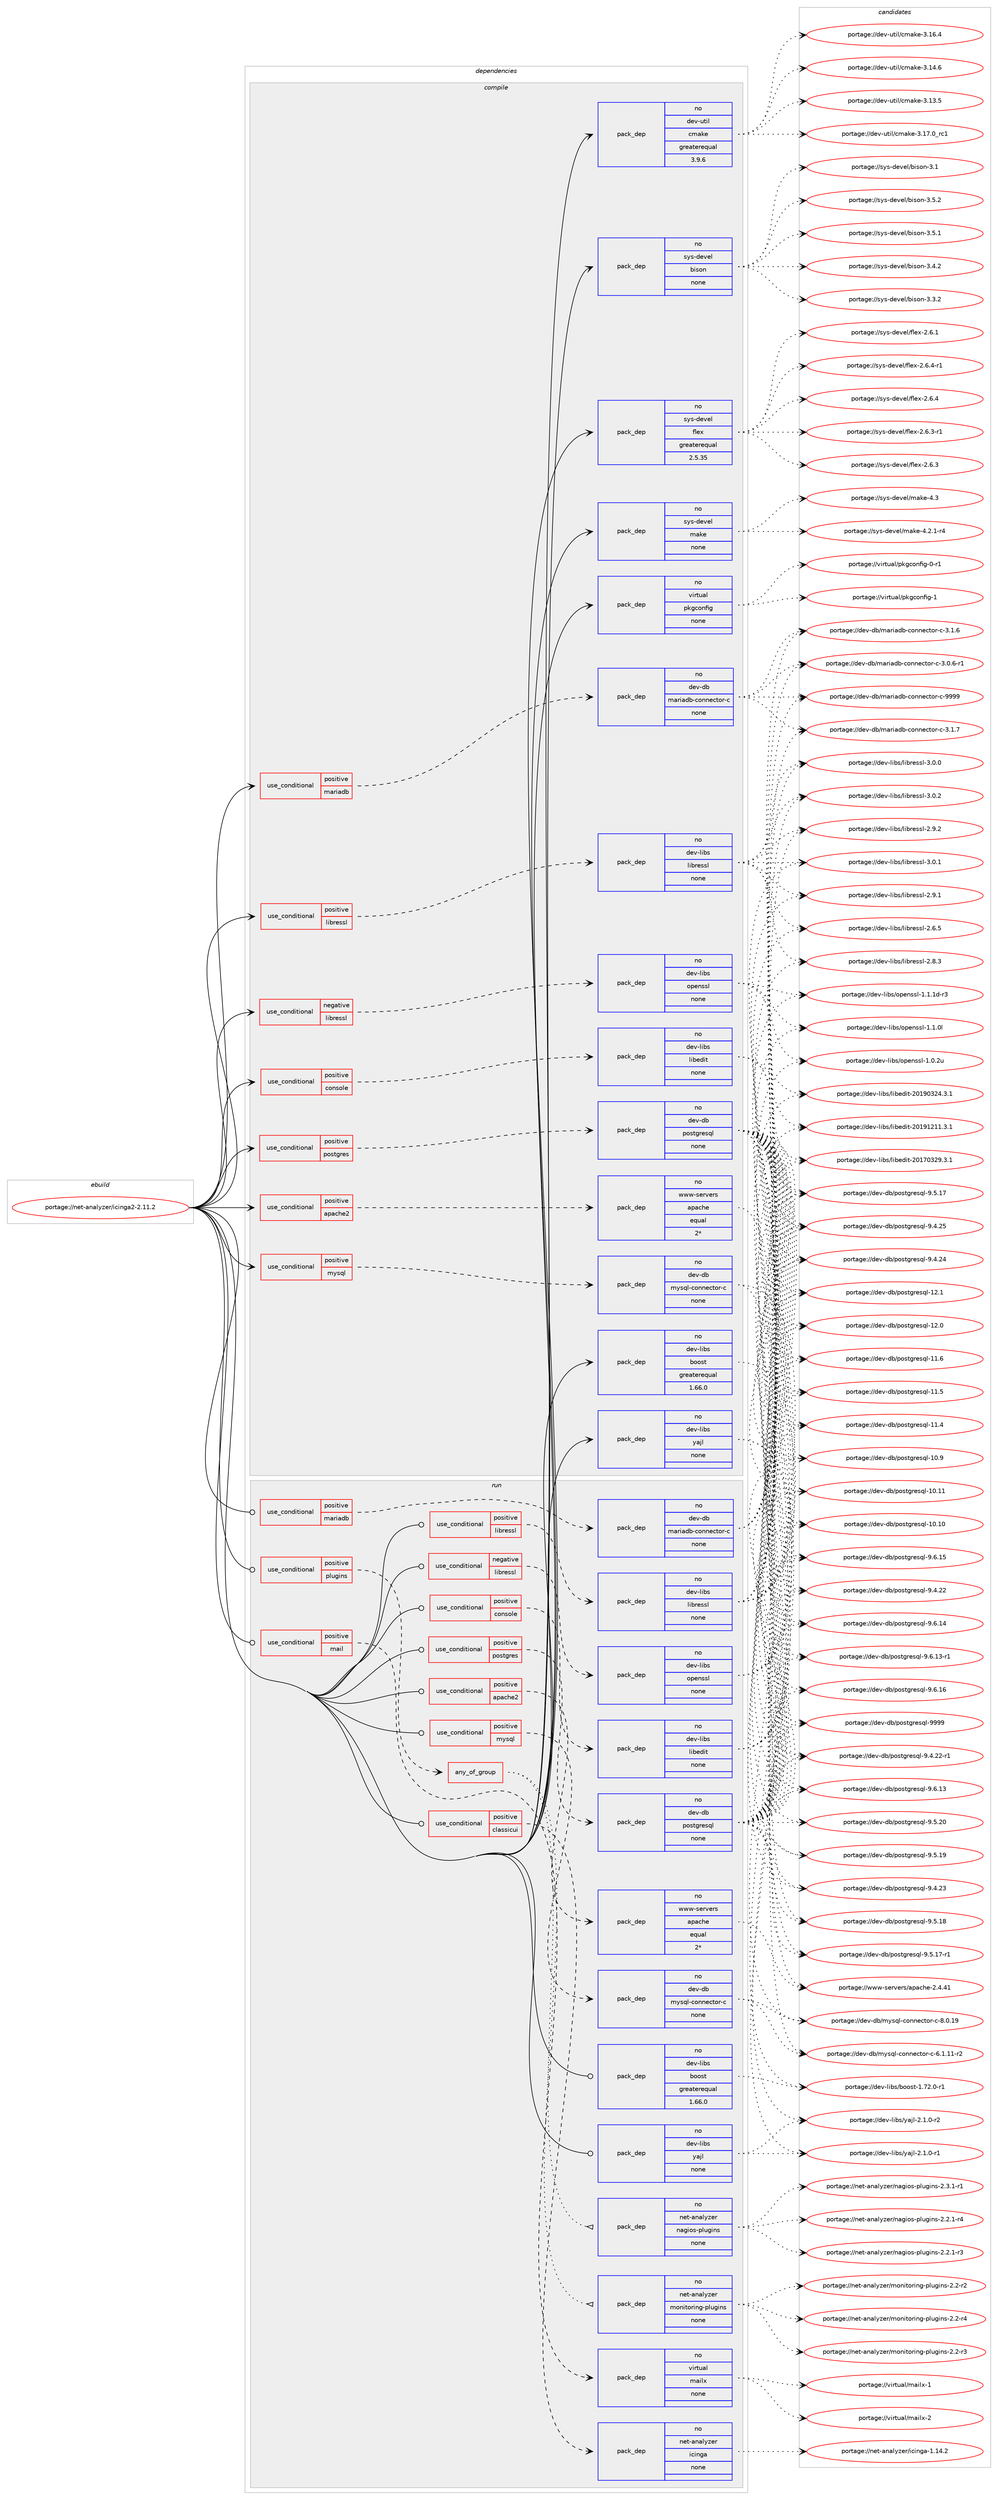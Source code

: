 digraph prolog {

# *************
# Graph options
# *************

newrank=true;
concentrate=true;
compound=true;
graph [rankdir=LR,fontname=Helvetica,fontsize=10,ranksep=1.5];#, ranksep=2.5, nodesep=0.2];
edge  [arrowhead=vee];
node  [fontname=Helvetica,fontsize=10];

# **********
# The ebuild
# **********

subgraph cluster_leftcol {
color=gray;
rank=same;
label=<<i>ebuild</i>>;
id [label="portage://net-analyzer/icinga2-2.11.2", color=red, width=4, href="../net-analyzer/icinga2-2.11.2.svg"];
}

# ****************
# The dependencies
# ****************

subgraph cluster_midcol {
color=gray;
label=<<i>dependencies</i>>;
subgraph cluster_compile {
fillcolor="#eeeeee";
style=filled;
label=<<i>compile</i>>;
subgraph cond36940 {
dependency163837 [label=<<TABLE BORDER="0" CELLBORDER="1" CELLSPACING="0" CELLPADDING="4"><TR><TD ROWSPAN="3" CELLPADDING="10">use_conditional</TD></TR><TR><TD>negative</TD></TR><TR><TD>libressl</TD></TR></TABLE>>, shape=none, color=red];
subgraph pack124259 {
dependency163838 [label=<<TABLE BORDER="0" CELLBORDER="1" CELLSPACING="0" CELLPADDING="4" WIDTH="220"><TR><TD ROWSPAN="6" CELLPADDING="30">pack_dep</TD></TR><TR><TD WIDTH="110">no</TD></TR><TR><TD>dev-libs</TD></TR><TR><TD>openssl</TD></TR><TR><TD>none</TD></TR><TR><TD></TD></TR></TABLE>>, shape=none, color=blue];
}
dependency163837:e -> dependency163838:w [weight=20,style="dashed",arrowhead="vee"];
}
id:e -> dependency163837:w [weight=20,style="solid",arrowhead="vee"];
subgraph cond36941 {
dependency163839 [label=<<TABLE BORDER="0" CELLBORDER="1" CELLSPACING="0" CELLPADDING="4"><TR><TD ROWSPAN="3" CELLPADDING="10">use_conditional</TD></TR><TR><TD>positive</TD></TR><TR><TD>apache2</TD></TR></TABLE>>, shape=none, color=red];
subgraph pack124260 {
dependency163840 [label=<<TABLE BORDER="0" CELLBORDER="1" CELLSPACING="0" CELLPADDING="4" WIDTH="220"><TR><TD ROWSPAN="6" CELLPADDING="30">pack_dep</TD></TR><TR><TD WIDTH="110">no</TD></TR><TR><TD>www-servers</TD></TR><TR><TD>apache</TD></TR><TR><TD>equal</TD></TR><TR><TD>2*</TD></TR></TABLE>>, shape=none, color=blue];
}
dependency163839:e -> dependency163840:w [weight=20,style="dashed",arrowhead="vee"];
}
id:e -> dependency163839:w [weight=20,style="solid",arrowhead="vee"];
subgraph cond36942 {
dependency163841 [label=<<TABLE BORDER="0" CELLBORDER="1" CELLSPACING="0" CELLPADDING="4"><TR><TD ROWSPAN="3" CELLPADDING="10">use_conditional</TD></TR><TR><TD>positive</TD></TR><TR><TD>console</TD></TR></TABLE>>, shape=none, color=red];
subgraph pack124261 {
dependency163842 [label=<<TABLE BORDER="0" CELLBORDER="1" CELLSPACING="0" CELLPADDING="4" WIDTH="220"><TR><TD ROWSPAN="6" CELLPADDING="30">pack_dep</TD></TR><TR><TD WIDTH="110">no</TD></TR><TR><TD>dev-libs</TD></TR><TR><TD>libedit</TD></TR><TR><TD>none</TD></TR><TR><TD></TD></TR></TABLE>>, shape=none, color=blue];
}
dependency163841:e -> dependency163842:w [weight=20,style="dashed",arrowhead="vee"];
}
id:e -> dependency163841:w [weight=20,style="solid",arrowhead="vee"];
subgraph cond36943 {
dependency163843 [label=<<TABLE BORDER="0" CELLBORDER="1" CELLSPACING="0" CELLPADDING="4"><TR><TD ROWSPAN="3" CELLPADDING="10">use_conditional</TD></TR><TR><TD>positive</TD></TR><TR><TD>libressl</TD></TR></TABLE>>, shape=none, color=red];
subgraph pack124262 {
dependency163844 [label=<<TABLE BORDER="0" CELLBORDER="1" CELLSPACING="0" CELLPADDING="4" WIDTH="220"><TR><TD ROWSPAN="6" CELLPADDING="30">pack_dep</TD></TR><TR><TD WIDTH="110">no</TD></TR><TR><TD>dev-libs</TD></TR><TR><TD>libressl</TD></TR><TR><TD>none</TD></TR><TR><TD></TD></TR></TABLE>>, shape=none, color=blue];
}
dependency163843:e -> dependency163844:w [weight=20,style="dashed",arrowhead="vee"];
}
id:e -> dependency163843:w [weight=20,style="solid",arrowhead="vee"];
subgraph cond36944 {
dependency163845 [label=<<TABLE BORDER="0" CELLBORDER="1" CELLSPACING="0" CELLPADDING="4"><TR><TD ROWSPAN="3" CELLPADDING="10">use_conditional</TD></TR><TR><TD>positive</TD></TR><TR><TD>mariadb</TD></TR></TABLE>>, shape=none, color=red];
subgraph pack124263 {
dependency163846 [label=<<TABLE BORDER="0" CELLBORDER="1" CELLSPACING="0" CELLPADDING="4" WIDTH="220"><TR><TD ROWSPAN="6" CELLPADDING="30">pack_dep</TD></TR><TR><TD WIDTH="110">no</TD></TR><TR><TD>dev-db</TD></TR><TR><TD>mariadb-connector-c</TD></TR><TR><TD>none</TD></TR><TR><TD></TD></TR></TABLE>>, shape=none, color=blue];
}
dependency163845:e -> dependency163846:w [weight=20,style="dashed",arrowhead="vee"];
}
id:e -> dependency163845:w [weight=20,style="solid",arrowhead="vee"];
subgraph cond36945 {
dependency163847 [label=<<TABLE BORDER="0" CELLBORDER="1" CELLSPACING="0" CELLPADDING="4"><TR><TD ROWSPAN="3" CELLPADDING="10">use_conditional</TD></TR><TR><TD>positive</TD></TR><TR><TD>mysql</TD></TR></TABLE>>, shape=none, color=red];
subgraph pack124264 {
dependency163848 [label=<<TABLE BORDER="0" CELLBORDER="1" CELLSPACING="0" CELLPADDING="4" WIDTH="220"><TR><TD ROWSPAN="6" CELLPADDING="30">pack_dep</TD></TR><TR><TD WIDTH="110">no</TD></TR><TR><TD>dev-db</TD></TR><TR><TD>mysql-connector-c</TD></TR><TR><TD>none</TD></TR><TR><TD></TD></TR></TABLE>>, shape=none, color=blue];
}
dependency163847:e -> dependency163848:w [weight=20,style="dashed",arrowhead="vee"];
}
id:e -> dependency163847:w [weight=20,style="solid",arrowhead="vee"];
subgraph cond36946 {
dependency163849 [label=<<TABLE BORDER="0" CELLBORDER="1" CELLSPACING="0" CELLPADDING="4"><TR><TD ROWSPAN="3" CELLPADDING="10">use_conditional</TD></TR><TR><TD>positive</TD></TR><TR><TD>postgres</TD></TR></TABLE>>, shape=none, color=red];
subgraph pack124265 {
dependency163850 [label=<<TABLE BORDER="0" CELLBORDER="1" CELLSPACING="0" CELLPADDING="4" WIDTH="220"><TR><TD ROWSPAN="6" CELLPADDING="30">pack_dep</TD></TR><TR><TD WIDTH="110">no</TD></TR><TR><TD>dev-db</TD></TR><TR><TD>postgresql</TD></TR><TR><TD>none</TD></TR><TR><TD></TD></TR></TABLE>>, shape=none, color=blue];
}
dependency163849:e -> dependency163850:w [weight=20,style="dashed",arrowhead="vee"];
}
id:e -> dependency163849:w [weight=20,style="solid",arrowhead="vee"];
subgraph pack124266 {
dependency163851 [label=<<TABLE BORDER="0" CELLBORDER="1" CELLSPACING="0" CELLPADDING="4" WIDTH="220"><TR><TD ROWSPAN="6" CELLPADDING="30">pack_dep</TD></TR><TR><TD WIDTH="110">no</TD></TR><TR><TD>dev-libs</TD></TR><TR><TD>boost</TD></TR><TR><TD>greaterequal</TD></TR><TR><TD>1.66.0</TD></TR></TABLE>>, shape=none, color=blue];
}
id:e -> dependency163851:w [weight=20,style="solid",arrowhead="vee"];
subgraph pack124267 {
dependency163852 [label=<<TABLE BORDER="0" CELLBORDER="1" CELLSPACING="0" CELLPADDING="4" WIDTH="220"><TR><TD ROWSPAN="6" CELLPADDING="30">pack_dep</TD></TR><TR><TD WIDTH="110">no</TD></TR><TR><TD>dev-libs</TD></TR><TR><TD>yajl</TD></TR><TR><TD>none</TD></TR><TR><TD></TD></TR></TABLE>>, shape=none, color=blue];
}
id:e -> dependency163852:w [weight=20,style="solid",arrowhead="vee"];
subgraph pack124268 {
dependency163853 [label=<<TABLE BORDER="0" CELLBORDER="1" CELLSPACING="0" CELLPADDING="4" WIDTH="220"><TR><TD ROWSPAN="6" CELLPADDING="30">pack_dep</TD></TR><TR><TD WIDTH="110">no</TD></TR><TR><TD>dev-util</TD></TR><TR><TD>cmake</TD></TR><TR><TD>greaterequal</TD></TR><TR><TD>3.9.6</TD></TR></TABLE>>, shape=none, color=blue];
}
id:e -> dependency163853:w [weight=20,style="solid",arrowhead="vee"];
subgraph pack124269 {
dependency163854 [label=<<TABLE BORDER="0" CELLBORDER="1" CELLSPACING="0" CELLPADDING="4" WIDTH="220"><TR><TD ROWSPAN="6" CELLPADDING="30">pack_dep</TD></TR><TR><TD WIDTH="110">no</TD></TR><TR><TD>sys-devel</TD></TR><TR><TD>bison</TD></TR><TR><TD>none</TD></TR><TR><TD></TD></TR></TABLE>>, shape=none, color=blue];
}
id:e -> dependency163854:w [weight=20,style="solid",arrowhead="vee"];
subgraph pack124270 {
dependency163855 [label=<<TABLE BORDER="0" CELLBORDER="1" CELLSPACING="0" CELLPADDING="4" WIDTH="220"><TR><TD ROWSPAN="6" CELLPADDING="30">pack_dep</TD></TR><TR><TD WIDTH="110">no</TD></TR><TR><TD>sys-devel</TD></TR><TR><TD>flex</TD></TR><TR><TD>greaterequal</TD></TR><TR><TD>2.5.35</TD></TR></TABLE>>, shape=none, color=blue];
}
id:e -> dependency163855:w [weight=20,style="solid",arrowhead="vee"];
subgraph pack124271 {
dependency163856 [label=<<TABLE BORDER="0" CELLBORDER="1" CELLSPACING="0" CELLPADDING="4" WIDTH="220"><TR><TD ROWSPAN="6" CELLPADDING="30">pack_dep</TD></TR><TR><TD WIDTH="110">no</TD></TR><TR><TD>sys-devel</TD></TR><TR><TD>make</TD></TR><TR><TD>none</TD></TR><TR><TD></TD></TR></TABLE>>, shape=none, color=blue];
}
id:e -> dependency163856:w [weight=20,style="solid",arrowhead="vee"];
subgraph pack124272 {
dependency163857 [label=<<TABLE BORDER="0" CELLBORDER="1" CELLSPACING="0" CELLPADDING="4" WIDTH="220"><TR><TD ROWSPAN="6" CELLPADDING="30">pack_dep</TD></TR><TR><TD WIDTH="110">no</TD></TR><TR><TD>virtual</TD></TR><TR><TD>pkgconfig</TD></TR><TR><TD>none</TD></TR><TR><TD></TD></TR></TABLE>>, shape=none, color=blue];
}
id:e -> dependency163857:w [weight=20,style="solid",arrowhead="vee"];
}
subgraph cluster_compileandrun {
fillcolor="#eeeeee";
style=filled;
label=<<i>compile and run</i>>;
}
subgraph cluster_run {
fillcolor="#eeeeee";
style=filled;
label=<<i>run</i>>;
subgraph cond36947 {
dependency163858 [label=<<TABLE BORDER="0" CELLBORDER="1" CELLSPACING="0" CELLPADDING="4"><TR><TD ROWSPAN="3" CELLPADDING="10">use_conditional</TD></TR><TR><TD>negative</TD></TR><TR><TD>libressl</TD></TR></TABLE>>, shape=none, color=red];
subgraph pack124273 {
dependency163859 [label=<<TABLE BORDER="0" CELLBORDER="1" CELLSPACING="0" CELLPADDING="4" WIDTH="220"><TR><TD ROWSPAN="6" CELLPADDING="30">pack_dep</TD></TR><TR><TD WIDTH="110">no</TD></TR><TR><TD>dev-libs</TD></TR><TR><TD>openssl</TD></TR><TR><TD>none</TD></TR><TR><TD></TD></TR></TABLE>>, shape=none, color=blue];
}
dependency163858:e -> dependency163859:w [weight=20,style="dashed",arrowhead="vee"];
}
id:e -> dependency163858:w [weight=20,style="solid",arrowhead="odot"];
subgraph cond36948 {
dependency163860 [label=<<TABLE BORDER="0" CELLBORDER="1" CELLSPACING="0" CELLPADDING="4"><TR><TD ROWSPAN="3" CELLPADDING="10">use_conditional</TD></TR><TR><TD>positive</TD></TR><TR><TD>apache2</TD></TR></TABLE>>, shape=none, color=red];
subgraph pack124274 {
dependency163861 [label=<<TABLE BORDER="0" CELLBORDER="1" CELLSPACING="0" CELLPADDING="4" WIDTH="220"><TR><TD ROWSPAN="6" CELLPADDING="30">pack_dep</TD></TR><TR><TD WIDTH="110">no</TD></TR><TR><TD>www-servers</TD></TR><TR><TD>apache</TD></TR><TR><TD>equal</TD></TR><TR><TD>2*</TD></TR></TABLE>>, shape=none, color=blue];
}
dependency163860:e -> dependency163861:w [weight=20,style="dashed",arrowhead="vee"];
}
id:e -> dependency163860:w [weight=20,style="solid",arrowhead="odot"];
subgraph cond36949 {
dependency163862 [label=<<TABLE BORDER="0" CELLBORDER="1" CELLSPACING="0" CELLPADDING="4"><TR><TD ROWSPAN="3" CELLPADDING="10">use_conditional</TD></TR><TR><TD>positive</TD></TR><TR><TD>classicui</TD></TR></TABLE>>, shape=none, color=red];
subgraph pack124275 {
dependency163863 [label=<<TABLE BORDER="0" CELLBORDER="1" CELLSPACING="0" CELLPADDING="4" WIDTH="220"><TR><TD ROWSPAN="6" CELLPADDING="30">pack_dep</TD></TR><TR><TD WIDTH="110">no</TD></TR><TR><TD>net-analyzer</TD></TR><TR><TD>icinga</TD></TR><TR><TD>none</TD></TR><TR><TD></TD></TR></TABLE>>, shape=none, color=blue];
}
dependency163862:e -> dependency163863:w [weight=20,style="dashed",arrowhead="vee"];
}
id:e -> dependency163862:w [weight=20,style="solid",arrowhead="odot"];
subgraph cond36950 {
dependency163864 [label=<<TABLE BORDER="0" CELLBORDER="1" CELLSPACING="0" CELLPADDING="4"><TR><TD ROWSPAN="3" CELLPADDING="10">use_conditional</TD></TR><TR><TD>positive</TD></TR><TR><TD>console</TD></TR></TABLE>>, shape=none, color=red];
subgraph pack124276 {
dependency163865 [label=<<TABLE BORDER="0" CELLBORDER="1" CELLSPACING="0" CELLPADDING="4" WIDTH="220"><TR><TD ROWSPAN="6" CELLPADDING="30">pack_dep</TD></TR><TR><TD WIDTH="110">no</TD></TR><TR><TD>dev-libs</TD></TR><TR><TD>libedit</TD></TR><TR><TD>none</TD></TR><TR><TD></TD></TR></TABLE>>, shape=none, color=blue];
}
dependency163864:e -> dependency163865:w [weight=20,style="dashed",arrowhead="vee"];
}
id:e -> dependency163864:w [weight=20,style="solid",arrowhead="odot"];
subgraph cond36951 {
dependency163866 [label=<<TABLE BORDER="0" CELLBORDER="1" CELLSPACING="0" CELLPADDING="4"><TR><TD ROWSPAN="3" CELLPADDING="10">use_conditional</TD></TR><TR><TD>positive</TD></TR><TR><TD>libressl</TD></TR></TABLE>>, shape=none, color=red];
subgraph pack124277 {
dependency163867 [label=<<TABLE BORDER="0" CELLBORDER="1" CELLSPACING="0" CELLPADDING="4" WIDTH="220"><TR><TD ROWSPAN="6" CELLPADDING="30">pack_dep</TD></TR><TR><TD WIDTH="110">no</TD></TR><TR><TD>dev-libs</TD></TR><TR><TD>libressl</TD></TR><TR><TD>none</TD></TR><TR><TD></TD></TR></TABLE>>, shape=none, color=blue];
}
dependency163866:e -> dependency163867:w [weight=20,style="dashed",arrowhead="vee"];
}
id:e -> dependency163866:w [weight=20,style="solid",arrowhead="odot"];
subgraph cond36952 {
dependency163868 [label=<<TABLE BORDER="0" CELLBORDER="1" CELLSPACING="0" CELLPADDING="4"><TR><TD ROWSPAN="3" CELLPADDING="10">use_conditional</TD></TR><TR><TD>positive</TD></TR><TR><TD>mail</TD></TR></TABLE>>, shape=none, color=red];
subgraph pack124278 {
dependency163869 [label=<<TABLE BORDER="0" CELLBORDER="1" CELLSPACING="0" CELLPADDING="4" WIDTH="220"><TR><TD ROWSPAN="6" CELLPADDING="30">pack_dep</TD></TR><TR><TD WIDTH="110">no</TD></TR><TR><TD>virtual</TD></TR><TR><TD>mailx</TD></TR><TR><TD>none</TD></TR><TR><TD></TD></TR></TABLE>>, shape=none, color=blue];
}
dependency163868:e -> dependency163869:w [weight=20,style="dashed",arrowhead="vee"];
}
id:e -> dependency163868:w [weight=20,style="solid",arrowhead="odot"];
subgraph cond36953 {
dependency163870 [label=<<TABLE BORDER="0" CELLBORDER="1" CELLSPACING="0" CELLPADDING="4"><TR><TD ROWSPAN="3" CELLPADDING="10">use_conditional</TD></TR><TR><TD>positive</TD></TR><TR><TD>mariadb</TD></TR></TABLE>>, shape=none, color=red];
subgraph pack124279 {
dependency163871 [label=<<TABLE BORDER="0" CELLBORDER="1" CELLSPACING="0" CELLPADDING="4" WIDTH="220"><TR><TD ROWSPAN="6" CELLPADDING="30">pack_dep</TD></TR><TR><TD WIDTH="110">no</TD></TR><TR><TD>dev-db</TD></TR><TR><TD>mariadb-connector-c</TD></TR><TR><TD>none</TD></TR><TR><TD></TD></TR></TABLE>>, shape=none, color=blue];
}
dependency163870:e -> dependency163871:w [weight=20,style="dashed",arrowhead="vee"];
}
id:e -> dependency163870:w [weight=20,style="solid",arrowhead="odot"];
subgraph cond36954 {
dependency163872 [label=<<TABLE BORDER="0" CELLBORDER="1" CELLSPACING="0" CELLPADDING="4"><TR><TD ROWSPAN="3" CELLPADDING="10">use_conditional</TD></TR><TR><TD>positive</TD></TR><TR><TD>mysql</TD></TR></TABLE>>, shape=none, color=red];
subgraph pack124280 {
dependency163873 [label=<<TABLE BORDER="0" CELLBORDER="1" CELLSPACING="0" CELLPADDING="4" WIDTH="220"><TR><TD ROWSPAN="6" CELLPADDING="30">pack_dep</TD></TR><TR><TD WIDTH="110">no</TD></TR><TR><TD>dev-db</TD></TR><TR><TD>mysql-connector-c</TD></TR><TR><TD>none</TD></TR><TR><TD></TD></TR></TABLE>>, shape=none, color=blue];
}
dependency163872:e -> dependency163873:w [weight=20,style="dashed",arrowhead="vee"];
}
id:e -> dependency163872:w [weight=20,style="solid",arrowhead="odot"];
subgraph cond36955 {
dependency163874 [label=<<TABLE BORDER="0" CELLBORDER="1" CELLSPACING="0" CELLPADDING="4"><TR><TD ROWSPAN="3" CELLPADDING="10">use_conditional</TD></TR><TR><TD>positive</TD></TR><TR><TD>plugins</TD></TR></TABLE>>, shape=none, color=red];
subgraph any2483 {
dependency163875 [label=<<TABLE BORDER="0" CELLBORDER="1" CELLSPACING="0" CELLPADDING="4"><TR><TD CELLPADDING="10">any_of_group</TD></TR></TABLE>>, shape=none, color=red];subgraph pack124281 {
dependency163876 [label=<<TABLE BORDER="0" CELLBORDER="1" CELLSPACING="0" CELLPADDING="4" WIDTH="220"><TR><TD ROWSPAN="6" CELLPADDING="30">pack_dep</TD></TR><TR><TD WIDTH="110">no</TD></TR><TR><TD>net-analyzer</TD></TR><TR><TD>monitoring-plugins</TD></TR><TR><TD>none</TD></TR><TR><TD></TD></TR></TABLE>>, shape=none, color=blue];
}
dependency163875:e -> dependency163876:w [weight=20,style="dotted",arrowhead="oinv"];
subgraph pack124282 {
dependency163877 [label=<<TABLE BORDER="0" CELLBORDER="1" CELLSPACING="0" CELLPADDING="4" WIDTH="220"><TR><TD ROWSPAN="6" CELLPADDING="30">pack_dep</TD></TR><TR><TD WIDTH="110">no</TD></TR><TR><TD>net-analyzer</TD></TR><TR><TD>nagios-plugins</TD></TR><TR><TD>none</TD></TR><TR><TD></TD></TR></TABLE>>, shape=none, color=blue];
}
dependency163875:e -> dependency163877:w [weight=20,style="dotted",arrowhead="oinv"];
}
dependency163874:e -> dependency163875:w [weight=20,style="dashed",arrowhead="vee"];
}
id:e -> dependency163874:w [weight=20,style="solid",arrowhead="odot"];
subgraph cond36956 {
dependency163878 [label=<<TABLE BORDER="0" CELLBORDER="1" CELLSPACING="0" CELLPADDING="4"><TR><TD ROWSPAN="3" CELLPADDING="10">use_conditional</TD></TR><TR><TD>positive</TD></TR><TR><TD>postgres</TD></TR></TABLE>>, shape=none, color=red];
subgraph pack124283 {
dependency163879 [label=<<TABLE BORDER="0" CELLBORDER="1" CELLSPACING="0" CELLPADDING="4" WIDTH="220"><TR><TD ROWSPAN="6" CELLPADDING="30">pack_dep</TD></TR><TR><TD WIDTH="110">no</TD></TR><TR><TD>dev-db</TD></TR><TR><TD>postgresql</TD></TR><TR><TD>none</TD></TR><TR><TD></TD></TR></TABLE>>, shape=none, color=blue];
}
dependency163878:e -> dependency163879:w [weight=20,style="dashed",arrowhead="vee"];
}
id:e -> dependency163878:w [weight=20,style="solid",arrowhead="odot"];
subgraph pack124284 {
dependency163880 [label=<<TABLE BORDER="0" CELLBORDER="1" CELLSPACING="0" CELLPADDING="4" WIDTH="220"><TR><TD ROWSPAN="6" CELLPADDING="30">pack_dep</TD></TR><TR><TD WIDTH="110">no</TD></TR><TR><TD>dev-libs</TD></TR><TR><TD>boost</TD></TR><TR><TD>greaterequal</TD></TR><TR><TD>1.66.0</TD></TR></TABLE>>, shape=none, color=blue];
}
id:e -> dependency163880:w [weight=20,style="solid",arrowhead="odot"];
subgraph pack124285 {
dependency163881 [label=<<TABLE BORDER="0" CELLBORDER="1" CELLSPACING="0" CELLPADDING="4" WIDTH="220"><TR><TD ROWSPAN="6" CELLPADDING="30">pack_dep</TD></TR><TR><TD WIDTH="110">no</TD></TR><TR><TD>dev-libs</TD></TR><TR><TD>yajl</TD></TR><TR><TD>none</TD></TR><TR><TD></TD></TR></TABLE>>, shape=none, color=blue];
}
id:e -> dependency163881:w [weight=20,style="solid",arrowhead="odot"];
}
}

# **************
# The candidates
# **************

subgraph cluster_choices {
rank=same;
color=gray;
label=<<i>candidates</i>>;

subgraph choice124259 {
color=black;
nodesep=1;
choice1001011184510810598115471111121011101151151084549464946491004511451 [label="portage://dev-libs/openssl-1.1.1d-r3", color=red, width=4,href="../dev-libs/openssl-1.1.1d-r3.svg"];
choice100101118451081059811547111112101110115115108454946494648108 [label="portage://dev-libs/openssl-1.1.0l", color=red, width=4,href="../dev-libs/openssl-1.1.0l.svg"];
choice100101118451081059811547111112101110115115108454946484650117 [label="portage://dev-libs/openssl-1.0.2u", color=red, width=4,href="../dev-libs/openssl-1.0.2u.svg"];
dependency163838:e -> choice1001011184510810598115471111121011101151151084549464946491004511451:w [style=dotted,weight="100"];
dependency163838:e -> choice100101118451081059811547111112101110115115108454946494648108:w [style=dotted,weight="100"];
dependency163838:e -> choice100101118451081059811547111112101110115115108454946484650117:w [style=dotted,weight="100"];
}
subgraph choice124260 {
color=black;
nodesep=1;
choice119119119451151011141181011141154797112979910410145504652465249 [label="portage://www-servers/apache-2.4.41", color=red, width=4,href="../www-servers/apache-2.4.41.svg"];
dependency163840:e -> choice119119119451151011141181011141154797112979910410145504652465249:w [style=dotted,weight="100"];
}
subgraph choice124261 {
color=black;
nodesep=1;
choice1001011184510810598115471081059810110010511645504849574950494946514649 [label="portage://dev-libs/libedit-20191211.3.1", color=red, width=4,href="../dev-libs/libedit-20191211.3.1.svg"];
choice1001011184510810598115471081059810110010511645504849574851505246514649 [label="portage://dev-libs/libedit-20190324.3.1", color=red, width=4,href="../dev-libs/libedit-20190324.3.1.svg"];
choice1001011184510810598115471081059810110010511645504849554851505746514649 [label="portage://dev-libs/libedit-20170329.3.1", color=red, width=4,href="../dev-libs/libedit-20170329.3.1.svg"];
dependency163842:e -> choice1001011184510810598115471081059810110010511645504849574950494946514649:w [style=dotted,weight="100"];
dependency163842:e -> choice1001011184510810598115471081059810110010511645504849574851505246514649:w [style=dotted,weight="100"];
dependency163842:e -> choice1001011184510810598115471081059810110010511645504849554851505746514649:w [style=dotted,weight="100"];
}
subgraph choice124262 {
color=black;
nodesep=1;
choice10010111845108105981154710810598114101115115108455146484650 [label="portage://dev-libs/libressl-3.0.2", color=red, width=4,href="../dev-libs/libressl-3.0.2.svg"];
choice10010111845108105981154710810598114101115115108455146484649 [label="portage://dev-libs/libressl-3.0.1", color=red, width=4,href="../dev-libs/libressl-3.0.1.svg"];
choice10010111845108105981154710810598114101115115108455146484648 [label="portage://dev-libs/libressl-3.0.0", color=red, width=4,href="../dev-libs/libressl-3.0.0.svg"];
choice10010111845108105981154710810598114101115115108455046574650 [label="portage://dev-libs/libressl-2.9.2", color=red, width=4,href="../dev-libs/libressl-2.9.2.svg"];
choice10010111845108105981154710810598114101115115108455046574649 [label="portage://dev-libs/libressl-2.9.1", color=red, width=4,href="../dev-libs/libressl-2.9.1.svg"];
choice10010111845108105981154710810598114101115115108455046564651 [label="portage://dev-libs/libressl-2.8.3", color=red, width=4,href="../dev-libs/libressl-2.8.3.svg"];
choice10010111845108105981154710810598114101115115108455046544653 [label="portage://dev-libs/libressl-2.6.5", color=red, width=4,href="../dev-libs/libressl-2.6.5.svg"];
dependency163844:e -> choice10010111845108105981154710810598114101115115108455146484650:w [style=dotted,weight="100"];
dependency163844:e -> choice10010111845108105981154710810598114101115115108455146484649:w [style=dotted,weight="100"];
dependency163844:e -> choice10010111845108105981154710810598114101115115108455146484648:w [style=dotted,weight="100"];
dependency163844:e -> choice10010111845108105981154710810598114101115115108455046574650:w [style=dotted,weight="100"];
dependency163844:e -> choice10010111845108105981154710810598114101115115108455046574649:w [style=dotted,weight="100"];
dependency163844:e -> choice10010111845108105981154710810598114101115115108455046564651:w [style=dotted,weight="100"];
dependency163844:e -> choice10010111845108105981154710810598114101115115108455046544653:w [style=dotted,weight="100"];
}
subgraph choice124263 {
color=black;
nodesep=1;
choice10010111845100984710997114105971009845991111101101019911611111445994557575757 [label="portage://dev-db/mariadb-connector-c-9999", color=red, width=4,href="../dev-db/mariadb-connector-c-9999.svg"];
choice1001011184510098471099711410597100984599111110110101991161111144599455146494655 [label="portage://dev-db/mariadb-connector-c-3.1.7", color=red, width=4,href="../dev-db/mariadb-connector-c-3.1.7.svg"];
choice1001011184510098471099711410597100984599111110110101991161111144599455146494654 [label="portage://dev-db/mariadb-connector-c-3.1.6", color=red, width=4,href="../dev-db/mariadb-connector-c-3.1.6.svg"];
choice10010111845100984710997114105971009845991111101101019911611111445994551464846544511449 [label="portage://dev-db/mariadb-connector-c-3.0.6-r1", color=red, width=4,href="../dev-db/mariadb-connector-c-3.0.6-r1.svg"];
dependency163846:e -> choice10010111845100984710997114105971009845991111101101019911611111445994557575757:w [style=dotted,weight="100"];
dependency163846:e -> choice1001011184510098471099711410597100984599111110110101991161111144599455146494655:w [style=dotted,weight="100"];
dependency163846:e -> choice1001011184510098471099711410597100984599111110110101991161111144599455146494654:w [style=dotted,weight="100"];
dependency163846:e -> choice10010111845100984710997114105971009845991111101101019911611111445994551464846544511449:w [style=dotted,weight="100"];
}
subgraph choice124264 {
color=black;
nodesep=1;
choice100101118451009847109121115113108459911111011010199116111114459945564648464957 [label="portage://dev-db/mysql-connector-c-8.0.19", color=red, width=4,href="../dev-db/mysql-connector-c-8.0.19.svg"];
choice1001011184510098471091211151131084599111110110101991161111144599455446494649494511450 [label="portage://dev-db/mysql-connector-c-6.1.11-r2", color=red, width=4,href="../dev-db/mysql-connector-c-6.1.11-r2.svg"];
dependency163848:e -> choice100101118451009847109121115113108459911111011010199116111114459945564648464957:w [style=dotted,weight="100"];
dependency163848:e -> choice1001011184510098471091211151131084599111110110101991161111144599455446494649494511450:w [style=dotted,weight="100"];
}
subgraph choice124265 {
color=black;
nodesep=1;
choice1001011184510098471121111151161031141011151131084557575757 [label="portage://dev-db/postgresql-9999", color=red, width=4,href="../dev-db/postgresql-9999.svg"];
choice10010111845100984711211111511610311410111511310845574654464954 [label="portage://dev-db/postgresql-9.6.16", color=red, width=4,href="../dev-db/postgresql-9.6.16.svg"];
choice10010111845100984711211111511610311410111511310845574654464953 [label="portage://dev-db/postgresql-9.6.15", color=red, width=4,href="../dev-db/postgresql-9.6.15.svg"];
choice10010111845100984711211111511610311410111511310845574654464952 [label="portage://dev-db/postgresql-9.6.14", color=red, width=4,href="../dev-db/postgresql-9.6.14.svg"];
choice100101118451009847112111115116103114101115113108455746544649514511449 [label="portage://dev-db/postgresql-9.6.13-r1", color=red, width=4,href="../dev-db/postgresql-9.6.13-r1.svg"];
choice10010111845100984711211111511610311410111511310845574654464951 [label="portage://dev-db/postgresql-9.6.13", color=red, width=4,href="../dev-db/postgresql-9.6.13.svg"];
choice10010111845100984711211111511610311410111511310845574653465048 [label="portage://dev-db/postgresql-9.5.20", color=red, width=4,href="../dev-db/postgresql-9.5.20.svg"];
choice10010111845100984711211111511610311410111511310845574653464957 [label="portage://dev-db/postgresql-9.5.19", color=red, width=4,href="../dev-db/postgresql-9.5.19.svg"];
choice10010111845100984711211111511610311410111511310845574653464956 [label="portage://dev-db/postgresql-9.5.18", color=red, width=4,href="../dev-db/postgresql-9.5.18.svg"];
choice100101118451009847112111115116103114101115113108455746534649554511449 [label="portage://dev-db/postgresql-9.5.17-r1", color=red, width=4,href="../dev-db/postgresql-9.5.17-r1.svg"];
choice10010111845100984711211111511610311410111511310845574653464955 [label="portage://dev-db/postgresql-9.5.17", color=red, width=4,href="../dev-db/postgresql-9.5.17.svg"];
choice10010111845100984711211111511610311410111511310845574652465053 [label="portage://dev-db/postgresql-9.4.25", color=red, width=4,href="../dev-db/postgresql-9.4.25.svg"];
choice10010111845100984711211111511610311410111511310845574652465052 [label="portage://dev-db/postgresql-9.4.24", color=red, width=4,href="../dev-db/postgresql-9.4.24.svg"];
choice10010111845100984711211111511610311410111511310845574652465051 [label="portage://dev-db/postgresql-9.4.23", color=red, width=4,href="../dev-db/postgresql-9.4.23.svg"];
choice100101118451009847112111115116103114101115113108455746524650504511449 [label="portage://dev-db/postgresql-9.4.22-r1", color=red, width=4,href="../dev-db/postgresql-9.4.22-r1.svg"];
choice10010111845100984711211111511610311410111511310845574652465050 [label="portage://dev-db/postgresql-9.4.22", color=red, width=4,href="../dev-db/postgresql-9.4.22.svg"];
choice1001011184510098471121111151161031141011151131084549504649 [label="portage://dev-db/postgresql-12.1", color=red, width=4,href="../dev-db/postgresql-12.1.svg"];
choice1001011184510098471121111151161031141011151131084549504648 [label="portage://dev-db/postgresql-12.0", color=red, width=4,href="../dev-db/postgresql-12.0.svg"];
choice1001011184510098471121111151161031141011151131084549494654 [label="portage://dev-db/postgresql-11.6", color=red, width=4,href="../dev-db/postgresql-11.6.svg"];
choice1001011184510098471121111151161031141011151131084549494653 [label="portage://dev-db/postgresql-11.5", color=red, width=4,href="../dev-db/postgresql-11.5.svg"];
choice1001011184510098471121111151161031141011151131084549494652 [label="portage://dev-db/postgresql-11.4", color=red, width=4,href="../dev-db/postgresql-11.4.svg"];
choice1001011184510098471121111151161031141011151131084549484657 [label="portage://dev-db/postgresql-10.9", color=red, width=4,href="../dev-db/postgresql-10.9.svg"];
choice100101118451009847112111115116103114101115113108454948464949 [label="portage://dev-db/postgresql-10.11", color=red, width=4,href="../dev-db/postgresql-10.11.svg"];
choice100101118451009847112111115116103114101115113108454948464948 [label="portage://dev-db/postgresql-10.10", color=red, width=4,href="../dev-db/postgresql-10.10.svg"];
dependency163850:e -> choice1001011184510098471121111151161031141011151131084557575757:w [style=dotted,weight="100"];
dependency163850:e -> choice10010111845100984711211111511610311410111511310845574654464954:w [style=dotted,weight="100"];
dependency163850:e -> choice10010111845100984711211111511610311410111511310845574654464953:w [style=dotted,weight="100"];
dependency163850:e -> choice10010111845100984711211111511610311410111511310845574654464952:w [style=dotted,weight="100"];
dependency163850:e -> choice100101118451009847112111115116103114101115113108455746544649514511449:w [style=dotted,weight="100"];
dependency163850:e -> choice10010111845100984711211111511610311410111511310845574654464951:w [style=dotted,weight="100"];
dependency163850:e -> choice10010111845100984711211111511610311410111511310845574653465048:w [style=dotted,weight="100"];
dependency163850:e -> choice10010111845100984711211111511610311410111511310845574653464957:w [style=dotted,weight="100"];
dependency163850:e -> choice10010111845100984711211111511610311410111511310845574653464956:w [style=dotted,weight="100"];
dependency163850:e -> choice100101118451009847112111115116103114101115113108455746534649554511449:w [style=dotted,weight="100"];
dependency163850:e -> choice10010111845100984711211111511610311410111511310845574653464955:w [style=dotted,weight="100"];
dependency163850:e -> choice10010111845100984711211111511610311410111511310845574652465053:w [style=dotted,weight="100"];
dependency163850:e -> choice10010111845100984711211111511610311410111511310845574652465052:w [style=dotted,weight="100"];
dependency163850:e -> choice10010111845100984711211111511610311410111511310845574652465051:w [style=dotted,weight="100"];
dependency163850:e -> choice100101118451009847112111115116103114101115113108455746524650504511449:w [style=dotted,weight="100"];
dependency163850:e -> choice10010111845100984711211111511610311410111511310845574652465050:w [style=dotted,weight="100"];
dependency163850:e -> choice1001011184510098471121111151161031141011151131084549504649:w [style=dotted,weight="100"];
dependency163850:e -> choice1001011184510098471121111151161031141011151131084549504648:w [style=dotted,weight="100"];
dependency163850:e -> choice1001011184510098471121111151161031141011151131084549494654:w [style=dotted,weight="100"];
dependency163850:e -> choice1001011184510098471121111151161031141011151131084549494653:w [style=dotted,weight="100"];
dependency163850:e -> choice1001011184510098471121111151161031141011151131084549494652:w [style=dotted,weight="100"];
dependency163850:e -> choice1001011184510098471121111151161031141011151131084549484657:w [style=dotted,weight="100"];
dependency163850:e -> choice100101118451009847112111115116103114101115113108454948464949:w [style=dotted,weight="100"];
dependency163850:e -> choice100101118451009847112111115116103114101115113108454948464948:w [style=dotted,weight="100"];
}
subgraph choice124266 {
color=black;
nodesep=1;
choice10010111845108105981154798111111115116454946555046484511449 [label="portage://dev-libs/boost-1.72.0-r1", color=red, width=4,href="../dev-libs/boost-1.72.0-r1.svg"];
dependency163851:e -> choice10010111845108105981154798111111115116454946555046484511449:w [style=dotted,weight="100"];
}
subgraph choice124267 {
color=black;
nodesep=1;
choice100101118451081059811547121971061084550464946484511450 [label="portage://dev-libs/yajl-2.1.0-r2", color=red, width=4,href="../dev-libs/yajl-2.1.0-r2.svg"];
choice100101118451081059811547121971061084550464946484511449 [label="portage://dev-libs/yajl-2.1.0-r1", color=red, width=4,href="../dev-libs/yajl-2.1.0-r1.svg"];
dependency163852:e -> choice100101118451081059811547121971061084550464946484511450:w [style=dotted,weight="100"];
dependency163852:e -> choice100101118451081059811547121971061084550464946484511449:w [style=dotted,weight="100"];
}
subgraph choice124268 {
color=black;
nodesep=1;
choice1001011184511711610510847991099710710145514649554648951149949 [label="portage://dev-util/cmake-3.17.0_rc1", color=red, width=4,href="../dev-util/cmake-3.17.0_rc1.svg"];
choice1001011184511711610510847991099710710145514649544652 [label="portage://dev-util/cmake-3.16.4", color=red, width=4,href="../dev-util/cmake-3.16.4.svg"];
choice1001011184511711610510847991099710710145514649524654 [label="portage://dev-util/cmake-3.14.6", color=red, width=4,href="../dev-util/cmake-3.14.6.svg"];
choice1001011184511711610510847991099710710145514649514653 [label="portage://dev-util/cmake-3.13.5", color=red, width=4,href="../dev-util/cmake-3.13.5.svg"];
dependency163853:e -> choice1001011184511711610510847991099710710145514649554648951149949:w [style=dotted,weight="100"];
dependency163853:e -> choice1001011184511711610510847991099710710145514649544652:w [style=dotted,weight="100"];
dependency163853:e -> choice1001011184511711610510847991099710710145514649524654:w [style=dotted,weight="100"];
dependency163853:e -> choice1001011184511711610510847991099710710145514649514653:w [style=dotted,weight="100"];
}
subgraph choice124269 {
color=black;
nodesep=1;
choice115121115451001011181011084798105115111110455146534650 [label="portage://sys-devel/bison-3.5.2", color=red, width=4,href="../sys-devel/bison-3.5.2.svg"];
choice115121115451001011181011084798105115111110455146534649 [label="portage://sys-devel/bison-3.5.1", color=red, width=4,href="../sys-devel/bison-3.5.1.svg"];
choice115121115451001011181011084798105115111110455146524650 [label="portage://sys-devel/bison-3.4.2", color=red, width=4,href="../sys-devel/bison-3.4.2.svg"];
choice115121115451001011181011084798105115111110455146514650 [label="portage://sys-devel/bison-3.3.2", color=red, width=4,href="../sys-devel/bison-3.3.2.svg"];
choice11512111545100101118101108479810511511111045514649 [label="portage://sys-devel/bison-3.1", color=red, width=4,href="../sys-devel/bison-3.1.svg"];
dependency163854:e -> choice115121115451001011181011084798105115111110455146534650:w [style=dotted,weight="100"];
dependency163854:e -> choice115121115451001011181011084798105115111110455146534649:w [style=dotted,weight="100"];
dependency163854:e -> choice115121115451001011181011084798105115111110455146524650:w [style=dotted,weight="100"];
dependency163854:e -> choice115121115451001011181011084798105115111110455146514650:w [style=dotted,weight="100"];
dependency163854:e -> choice11512111545100101118101108479810511511111045514649:w [style=dotted,weight="100"];
}
subgraph choice124270 {
color=black;
nodesep=1;
choice11512111545100101118101108471021081011204550465446524511449 [label="portage://sys-devel/flex-2.6.4-r1", color=red, width=4,href="../sys-devel/flex-2.6.4-r1.svg"];
choice1151211154510010111810110847102108101120455046544652 [label="portage://sys-devel/flex-2.6.4", color=red, width=4,href="../sys-devel/flex-2.6.4.svg"];
choice11512111545100101118101108471021081011204550465446514511449 [label="portage://sys-devel/flex-2.6.3-r1", color=red, width=4,href="../sys-devel/flex-2.6.3-r1.svg"];
choice1151211154510010111810110847102108101120455046544651 [label="portage://sys-devel/flex-2.6.3", color=red, width=4,href="../sys-devel/flex-2.6.3.svg"];
choice1151211154510010111810110847102108101120455046544649 [label="portage://sys-devel/flex-2.6.1", color=red, width=4,href="../sys-devel/flex-2.6.1.svg"];
dependency163855:e -> choice11512111545100101118101108471021081011204550465446524511449:w [style=dotted,weight="100"];
dependency163855:e -> choice1151211154510010111810110847102108101120455046544652:w [style=dotted,weight="100"];
dependency163855:e -> choice11512111545100101118101108471021081011204550465446514511449:w [style=dotted,weight="100"];
dependency163855:e -> choice1151211154510010111810110847102108101120455046544651:w [style=dotted,weight="100"];
dependency163855:e -> choice1151211154510010111810110847102108101120455046544649:w [style=dotted,weight="100"];
}
subgraph choice124271 {
color=black;
nodesep=1;
choice11512111545100101118101108471099710710145524651 [label="portage://sys-devel/make-4.3", color=red, width=4,href="../sys-devel/make-4.3.svg"];
choice1151211154510010111810110847109971071014552465046494511452 [label="portage://sys-devel/make-4.2.1-r4", color=red, width=4,href="../sys-devel/make-4.2.1-r4.svg"];
dependency163856:e -> choice11512111545100101118101108471099710710145524651:w [style=dotted,weight="100"];
dependency163856:e -> choice1151211154510010111810110847109971071014552465046494511452:w [style=dotted,weight="100"];
}
subgraph choice124272 {
color=black;
nodesep=1;
choice1181051141161179710847112107103991111101021051034549 [label="portage://virtual/pkgconfig-1", color=red, width=4,href="../virtual/pkgconfig-1.svg"];
choice11810511411611797108471121071039911111010210510345484511449 [label="portage://virtual/pkgconfig-0-r1", color=red, width=4,href="../virtual/pkgconfig-0-r1.svg"];
dependency163857:e -> choice1181051141161179710847112107103991111101021051034549:w [style=dotted,weight="100"];
dependency163857:e -> choice11810511411611797108471121071039911111010210510345484511449:w [style=dotted,weight="100"];
}
subgraph choice124273 {
color=black;
nodesep=1;
choice1001011184510810598115471111121011101151151084549464946491004511451 [label="portage://dev-libs/openssl-1.1.1d-r3", color=red, width=4,href="../dev-libs/openssl-1.1.1d-r3.svg"];
choice100101118451081059811547111112101110115115108454946494648108 [label="portage://dev-libs/openssl-1.1.0l", color=red, width=4,href="../dev-libs/openssl-1.1.0l.svg"];
choice100101118451081059811547111112101110115115108454946484650117 [label="portage://dev-libs/openssl-1.0.2u", color=red, width=4,href="../dev-libs/openssl-1.0.2u.svg"];
dependency163859:e -> choice1001011184510810598115471111121011101151151084549464946491004511451:w [style=dotted,weight="100"];
dependency163859:e -> choice100101118451081059811547111112101110115115108454946494648108:w [style=dotted,weight="100"];
dependency163859:e -> choice100101118451081059811547111112101110115115108454946484650117:w [style=dotted,weight="100"];
}
subgraph choice124274 {
color=black;
nodesep=1;
choice119119119451151011141181011141154797112979910410145504652465249 [label="portage://www-servers/apache-2.4.41", color=red, width=4,href="../www-servers/apache-2.4.41.svg"];
dependency163861:e -> choice119119119451151011141181011141154797112979910410145504652465249:w [style=dotted,weight="100"];
}
subgraph choice124275 {
color=black;
nodesep=1;
choice11010111645971109710812112210111447105991051101039745494649524650 [label="portage://net-analyzer/icinga-1.14.2", color=red, width=4,href="../net-analyzer/icinga-1.14.2.svg"];
dependency163863:e -> choice11010111645971109710812112210111447105991051101039745494649524650:w [style=dotted,weight="100"];
}
subgraph choice124276 {
color=black;
nodesep=1;
choice1001011184510810598115471081059810110010511645504849574950494946514649 [label="portage://dev-libs/libedit-20191211.3.1", color=red, width=4,href="../dev-libs/libedit-20191211.3.1.svg"];
choice1001011184510810598115471081059810110010511645504849574851505246514649 [label="portage://dev-libs/libedit-20190324.3.1", color=red, width=4,href="../dev-libs/libedit-20190324.3.1.svg"];
choice1001011184510810598115471081059810110010511645504849554851505746514649 [label="portage://dev-libs/libedit-20170329.3.1", color=red, width=4,href="../dev-libs/libedit-20170329.3.1.svg"];
dependency163865:e -> choice1001011184510810598115471081059810110010511645504849574950494946514649:w [style=dotted,weight="100"];
dependency163865:e -> choice1001011184510810598115471081059810110010511645504849574851505246514649:w [style=dotted,weight="100"];
dependency163865:e -> choice1001011184510810598115471081059810110010511645504849554851505746514649:w [style=dotted,weight="100"];
}
subgraph choice124277 {
color=black;
nodesep=1;
choice10010111845108105981154710810598114101115115108455146484650 [label="portage://dev-libs/libressl-3.0.2", color=red, width=4,href="../dev-libs/libressl-3.0.2.svg"];
choice10010111845108105981154710810598114101115115108455146484649 [label="portage://dev-libs/libressl-3.0.1", color=red, width=4,href="../dev-libs/libressl-3.0.1.svg"];
choice10010111845108105981154710810598114101115115108455146484648 [label="portage://dev-libs/libressl-3.0.0", color=red, width=4,href="../dev-libs/libressl-3.0.0.svg"];
choice10010111845108105981154710810598114101115115108455046574650 [label="portage://dev-libs/libressl-2.9.2", color=red, width=4,href="../dev-libs/libressl-2.9.2.svg"];
choice10010111845108105981154710810598114101115115108455046574649 [label="portage://dev-libs/libressl-2.9.1", color=red, width=4,href="../dev-libs/libressl-2.9.1.svg"];
choice10010111845108105981154710810598114101115115108455046564651 [label="portage://dev-libs/libressl-2.8.3", color=red, width=4,href="../dev-libs/libressl-2.8.3.svg"];
choice10010111845108105981154710810598114101115115108455046544653 [label="portage://dev-libs/libressl-2.6.5", color=red, width=4,href="../dev-libs/libressl-2.6.5.svg"];
dependency163867:e -> choice10010111845108105981154710810598114101115115108455146484650:w [style=dotted,weight="100"];
dependency163867:e -> choice10010111845108105981154710810598114101115115108455146484649:w [style=dotted,weight="100"];
dependency163867:e -> choice10010111845108105981154710810598114101115115108455146484648:w [style=dotted,weight="100"];
dependency163867:e -> choice10010111845108105981154710810598114101115115108455046574650:w [style=dotted,weight="100"];
dependency163867:e -> choice10010111845108105981154710810598114101115115108455046574649:w [style=dotted,weight="100"];
dependency163867:e -> choice10010111845108105981154710810598114101115115108455046564651:w [style=dotted,weight="100"];
dependency163867:e -> choice10010111845108105981154710810598114101115115108455046544653:w [style=dotted,weight="100"];
}
subgraph choice124278 {
color=black;
nodesep=1;
choice1181051141161179710847109971051081204550 [label="portage://virtual/mailx-2", color=red, width=4,href="../virtual/mailx-2.svg"];
choice1181051141161179710847109971051081204549 [label="portage://virtual/mailx-1", color=red, width=4,href="../virtual/mailx-1.svg"];
dependency163869:e -> choice1181051141161179710847109971051081204550:w [style=dotted,weight="100"];
dependency163869:e -> choice1181051141161179710847109971051081204549:w [style=dotted,weight="100"];
}
subgraph choice124279 {
color=black;
nodesep=1;
choice10010111845100984710997114105971009845991111101101019911611111445994557575757 [label="portage://dev-db/mariadb-connector-c-9999", color=red, width=4,href="../dev-db/mariadb-connector-c-9999.svg"];
choice1001011184510098471099711410597100984599111110110101991161111144599455146494655 [label="portage://dev-db/mariadb-connector-c-3.1.7", color=red, width=4,href="../dev-db/mariadb-connector-c-3.1.7.svg"];
choice1001011184510098471099711410597100984599111110110101991161111144599455146494654 [label="portage://dev-db/mariadb-connector-c-3.1.6", color=red, width=4,href="../dev-db/mariadb-connector-c-3.1.6.svg"];
choice10010111845100984710997114105971009845991111101101019911611111445994551464846544511449 [label="portage://dev-db/mariadb-connector-c-3.0.6-r1", color=red, width=4,href="../dev-db/mariadb-connector-c-3.0.6-r1.svg"];
dependency163871:e -> choice10010111845100984710997114105971009845991111101101019911611111445994557575757:w [style=dotted,weight="100"];
dependency163871:e -> choice1001011184510098471099711410597100984599111110110101991161111144599455146494655:w [style=dotted,weight="100"];
dependency163871:e -> choice1001011184510098471099711410597100984599111110110101991161111144599455146494654:w [style=dotted,weight="100"];
dependency163871:e -> choice10010111845100984710997114105971009845991111101101019911611111445994551464846544511449:w [style=dotted,weight="100"];
}
subgraph choice124280 {
color=black;
nodesep=1;
choice100101118451009847109121115113108459911111011010199116111114459945564648464957 [label="portage://dev-db/mysql-connector-c-8.0.19", color=red, width=4,href="../dev-db/mysql-connector-c-8.0.19.svg"];
choice1001011184510098471091211151131084599111110110101991161111144599455446494649494511450 [label="portage://dev-db/mysql-connector-c-6.1.11-r2", color=red, width=4,href="../dev-db/mysql-connector-c-6.1.11-r2.svg"];
dependency163873:e -> choice100101118451009847109121115113108459911111011010199116111114459945564648464957:w [style=dotted,weight="100"];
dependency163873:e -> choice1001011184510098471091211151131084599111110110101991161111144599455446494649494511450:w [style=dotted,weight="100"];
}
subgraph choice124281 {
color=black;
nodesep=1;
choice1101011164597110971081211221011144710911111010511611111410511010345112108117103105110115455046504511452 [label="portage://net-analyzer/monitoring-plugins-2.2-r4", color=red, width=4,href="../net-analyzer/monitoring-plugins-2.2-r4.svg"];
choice1101011164597110971081211221011144710911111010511611111410511010345112108117103105110115455046504511451 [label="portage://net-analyzer/monitoring-plugins-2.2-r3", color=red, width=4,href="../net-analyzer/monitoring-plugins-2.2-r3.svg"];
choice1101011164597110971081211221011144710911111010511611111410511010345112108117103105110115455046504511450 [label="portage://net-analyzer/monitoring-plugins-2.2-r2", color=red, width=4,href="../net-analyzer/monitoring-plugins-2.2-r2.svg"];
dependency163876:e -> choice1101011164597110971081211221011144710911111010511611111410511010345112108117103105110115455046504511452:w [style=dotted,weight="100"];
dependency163876:e -> choice1101011164597110971081211221011144710911111010511611111410511010345112108117103105110115455046504511451:w [style=dotted,weight="100"];
dependency163876:e -> choice1101011164597110971081211221011144710911111010511611111410511010345112108117103105110115455046504511450:w [style=dotted,weight="100"];
}
subgraph choice124282 {
color=black;
nodesep=1;
choice1101011164597110971081211221011144711097103105111115451121081171031051101154550465146494511449 [label="portage://net-analyzer/nagios-plugins-2.3.1-r1", color=red, width=4,href="../net-analyzer/nagios-plugins-2.3.1-r1.svg"];
choice1101011164597110971081211221011144711097103105111115451121081171031051101154550465046494511452 [label="portage://net-analyzer/nagios-plugins-2.2.1-r4", color=red, width=4,href="../net-analyzer/nagios-plugins-2.2.1-r4.svg"];
choice1101011164597110971081211221011144711097103105111115451121081171031051101154550465046494511451 [label="portage://net-analyzer/nagios-plugins-2.2.1-r3", color=red, width=4,href="../net-analyzer/nagios-plugins-2.2.1-r3.svg"];
dependency163877:e -> choice1101011164597110971081211221011144711097103105111115451121081171031051101154550465146494511449:w [style=dotted,weight="100"];
dependency163877:e -> choice1101011164597110971081211221011144711097103105111115451121081171031051101154550465046494511452:w [style=dotted,weight="100"];
dependency163877:e -> choice1101011164597110971081211221011144711097103105111115451121081171031051101154550465046494511451:w [style=dotted,weight="100"];
}
subgraph choice124283 {
color=black;
nodesep=1;
choice1001011184510098471121111151161031141011151131084557575757 [label="portage://dev-db/postgresql-9999", color=red, width=4,href="../dev-db/postgresql-9999.svg"];
choice10010111845100984711211111511610311410111511310845574654464954 [label="portage://dev-db/postgresql-9.6.16", color=red, width=4,href="../dev-db/postgresql-9.6.16.svg"];
choice10010111845100984711211111511610311410111511310845574654464953 [label="portage://dev-db/postgresql-9.6.15", color=red, width=4,href="../dev-db/postgresql-9.6.15.svg"];
choice10010111845100984711211111511610311410111511310845574654464952 [label="portage://dev-db/postgresql-9.6.14", color=red, width=4,href="../dev-db/postgresql-9.6.14.svg"];
choice100101118451009847112111115116103114101115113108455746544649514511449 [label="portage://dev-db/postgresql-9.6.13-r1", color=red, width=4,href="../dev-db/postgresql-9.6.13-r1.svg"];
choice10010111845100984711211111511610311410111511310845574654464951 [label="portage://dev-db/postgresql-9.6.13", color=red, width=4,href="../dev-db/postgresql-9.6.13.svg"];
choice10010111845100984711211111511610311410111511310845574653465048 [label="portage://dev-db/postgresql-9.5.20", color=red, width=4,href="../dev-db/postgresql-9.5.20.svg"];
choice10010111845100984711211111511610311410111511310845574653464957 [label="portage://dev-db/postgresql-9.5.19", color=red, width=4,href="../dev-db/postgresql-9.5.19.svg"];
choice10010111845100984711211111511610311410111511310845574653464956 [label="portage://dev-db/postgresql-9.5.18", color=red, width=4,href="../dev-db/postgresql-9.5.18.svg"];
choice100101118451009847112111115116103114101115113108455746534649554511449 [label="portage://dev-db/postgresql-9.5.17-r1", color=red, width=4,href="../dev-db/postgresql-9.5.17-r1.svg"];
choice10010111845100984711211111511610311410111511310845574653464955 [label="portage://dev-db/postgresql-9.5.17", color=red, width=4,href="../dev-db/postgresql-9.5.17.svg"];
choice10010111845100984711211111511610311410111511310845574652465053 [label="portage://dev-db/postgresql-9.4.25", color=red, width=4,href="../dev-db/postgresql-9.4.25.svg"];
choice10010111845100984711211111511610311410111511310845574652465052 [label="portage://dev-db/postgresql-9.4.24", color=red, width=4,href="../dev-db/postgresql-9.4.24.svg"];
choice10010111845100984711211111511610311410111511310845574652465051 [label="portage://dev-db/postgresql-9.4.23", color=red, width=4,href="../dev-db/postgresql-9.4.23.svg"];
choice100101118451009847112111115116103114101115113108455746524650504511449 [label="portage://dev-db/postgresql-9.4.22-r1", color=red, width=4,href="../dev-db/postgresql-9.4.22-r1.svg"];
choice10010111845100984711211111511610311410111511310845574652465050 [label="portage://dev-db/postgresql-9.4.22", color=red, width=4,href="../dev-db/postgresql-9.4.22.svg"];
choice1001011184510098471121111151161031141011151131084549504649 [label="portage://dev-db/postgresql-12.1", color=red, width=4,href="../dev-db/postgresql-12.1.svg"];
choice1001011184510098471121111151161031141011151131084549504648 [label="portage://dev-db/postgresql-12.0", color=red, width=4,href="../dev-db/postgresql-12.0.svg"];
choice1001011184510098471121111151161031141011151131084549494654 [label="portage://dev-db/postgresql-11.6", color=red, width=4,href="../dev-db/postgresql-11.6.svg"];
choice1001011184510098471121111151161031141011151131084549494653 [label="portage://dev-db/postgresql-11.5", color=red, width=4,href="../dev-db/postgresql-11.5.svg"];
choice1001011184510098471121111151161031141011151131084549494652 [label="portage://dev-db/postgresql-11.4", color=red, width=4,href="../dev-db/postgresql-11.4.svg"];
choice1001011184510098471121111151161031141011151131084549484657 [label="portage://dev-db/postgresql-10.9", color=red, width=4,href="../dev-db/postgresql-10.9.svg"];
choice100101118451009847112111115116103114101115113108454948464949 [label="portage://dev-db/postgresql-10.11", color=red, width=4,href="../dev-db/postgresql-10.11.svg"];
choice100101118451009847112111115116103114101115113108454948464948 [label="portage://dev-db/postgresql-10.10", color=red, width=4,href="../dev-db/postgresql-10.10.svg"];
dependency163879:e -> choice1001011184510098471121111151161031141011151131084557575757:w [style=dotted,weight="100"];
dependency163879:e -> choice10010111845100984711211111511610311410111511310845574654464954:w [style=dotted,weight="100"];
dependency163879:e -> choice10010111845100984711211111511610311410111511310845574654464953:w [style=dotted,weight="100"];
dependency163879:e -> choice10010111845100984711211111511610311410111511310845574654464952:w [style=dotted,weight="100"];
dependency163879:e -> choice100101118451009847112111115116103114101115113108455746544649514511449:w [style=dotted,weight="100"];
dependency163879:e -> choice10010111845100984711211111511610311410111511310845574654464951:w [style=dotted,weight="100"];
dependency163879:e -> choice10010111845100984711211111511610311410111511310845574653465048:w [style=dotted,weight="100"];
dependency163879:e -> choice10010111845100984711211111511610311410111511310845574653464957:w [style=dotted,weight="100"];
dependency163879:e -> choice10010111845100984711211111511610311410111511310845574653464956:w [style=dotted,weight="100"];
dependency163879:e -> choice100101118451009847112111115116103114101115113108455746534649554511449:w [style=dotted,weight="100"];
dependency163879:e -> choice10010111845100984711211111511610311410111511310845574653464955:w [style=dotted,weight="100"];
dependency163879:e -> choice10010111845100984711211111511610311410111511310845574652465053:w [style=dotted,weight="100"];
dependency163879:e -> choice10010111845100984711211111511610311410111511310845574652465052:w [style=dotted,weight="100"];
dependency163879:e -> choice10010111845100984711211111511610311410111511310845574652465051:w [style=dotted,weight="100"];
dependency163879:e -> choice100101118451009847112111115116103114101115113108455746524650504511449:w [style=dotted,weight="100"];
dependency163879:e -> choice10010111845100984711211111511610311410111511310845574652465050:w [style=dotted,weight="100"];
dependency163879:e -> choice1001011184510098471121111151161031141011151131084549504649:w [style=dotted,weight="100"];
dependency163879:e -> choice1001011184510098471121111151161031141011151131084549504648:w [style=dotted,weight="100"];
dependency163879:e -> choice1001011184510098471121111151161031141011151131084549494654:w [style=dotted,weight="100"];
dependency163879:e -> choice1001011184510098471121111151161031141011151131084549494653:w [style=dotted,weight="100"];
dependency163879:e -> choice1001011184510098471121111151161031141011151131084549494652:w [style=dotted,weight="100"];
dependency163879:e -> choice1001011184510098471121111151161031141011151131084549484657:w [style=dotted,weight="100"];
dependency163879:e -> choice100101118451009847112111115116103114101115113108454948464949:w [style=dotted,weight="100"];
dependency163879:e -> choice100101118451009847112111115116103114101115113108454948464948:w [style=dotted,weight="100"];
}
subgraph choice124284 {
color=black;
nodesep=1;
choice10010111845108105981154798111111115116454946555046484511449 [label="portage://dev-libs/boost-1.72.0-r1", color=red, width=4,href="../dev-libs/boost-1.72.0-r1.svg"];
dependency163880:e -> choice10010111845108105981154798111111115116454946555046484511449:w [style=dotted,weight="100"];
}
subgraph choice124285 {
color=black;
nodesep=1;
choice100101118451081059811547121971061084550464946484511450 [label="portage://dev-libs/yajl-2.1.0-r2", color=red, width=4,href="../dev-libs/yajl-2.1.0-r2.svg"];
choice100101118451081059811547121971061084550464946484511449 [label="portage://dev-libs/yajl-2.1.0-r1", color=red, width=4,href="../dev-libs/yajl-2.1.0-r1.svg"];
dependency163881:e -> choice100101118451081059811547121971061084550464946484511450:w [style=dotted,weight="100"];
dependency163881:e -> choice100101118451081059811547121971061084550464946484511449:w [style=dotted,weight="100"];
}
}

}
